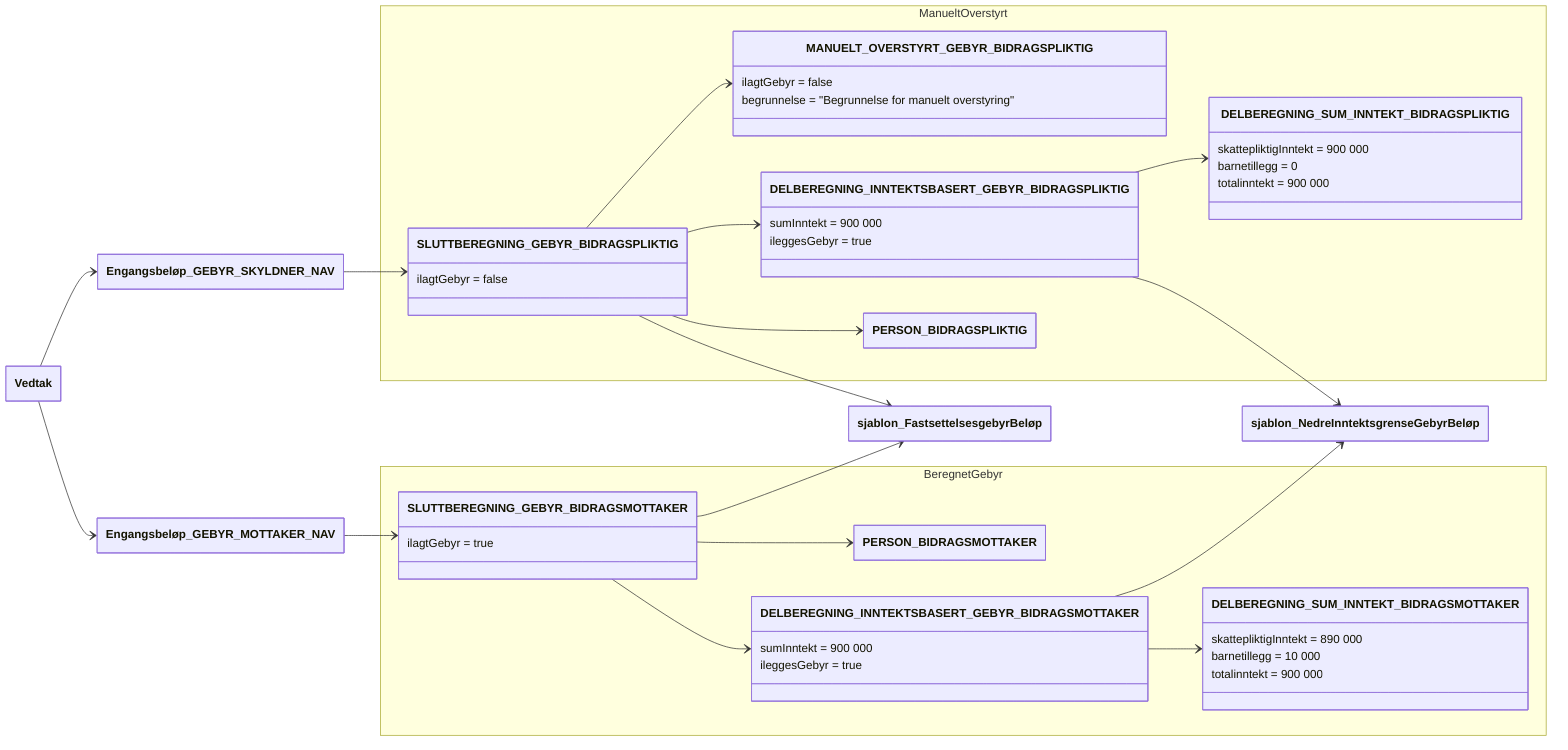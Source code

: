 ---
config:
  class:
    hideEmptyMembersBox: true
---

classDiagram
    direction LR
    class Vedtak
    class Engangsbeløp_GEBYR_SKYLDNER_NAV
    class Engangsbeløp_GEBYR_MOTTAKER_NAV
    class sjablon_FastsettelsesgebyrBeløp
    class sjablon_NedreInntektsgrenseGebyrBeløp

    namespace ManueltOverstyrt {
        class SLUTTBEREGNING_GEBYR_BIDRAGSPLIKTIG {
            ilagtGebyr = false
        }
        class MANUELT_OVERSTYRT_GEBYR_BIDRAGSPLIKTIG {
            ilagtGebyr = false
            begrunnelse = "Begrunnelse for manuelt overstyring"
        }
        class DELBEREGNING_INNTEKTSBASERT_GEBYR_BIDRAGSPLIKTIG {
            sumInntekt = 900 000
            ileggesGebyr = true
        }
        class DELBEREGNING_SUM_INNTEKT_BIDRAGSPLIKTIG {
            skattepliktigInntekt = 900 000
            barnetillegg = 0
            totalinntekt = 900 000
        }
        class PERSON_BIDRAGSPLIKTIG
    }
    namespace BeregnetGebyr {
        class PERSON_BIDRAGSMOTTAKER
        class SLUTTBEREGNING_GEBYR_BIDRAGSMOTTAKER  {
            ilagtGebyr = true
        }
        class DELBEREGNING_INNTEKTSBASERT_GEBYR_BIDRAGSMOTTAKER {
            sumInntekt = 900 000
            ileggesGebyr = true
        }
        class DELBEREGNING_SUM_INNTEKT_BIDRAGSMOTTAKER {
            skattepliktigInntekt = 890 000
            barnetillegg = 10 000
            totalinntekt = 900 000
        }
    }


    Vedtak --> Engangsbeløp_GEBYR_SKYLDNER_NAV
    Engangsbeløp_GEBYR_SKYLDNER_NAV --> SLUTTBEREGNING_GEBYR_BIDRAGSPLIKTIG
    SLUTTBEREGNING_GEBYR_BIDRAGSPLIKTIG --> MANUELT_OVERSTYRT_GEBYR_BIDRAGSPLIKTIG
    SLUTTBEREGNING_GEBYR_BIDRAGSPLIKTIG --> DELBEREGNING_INNTEKTSBASERT_GEBYR_BIDRAGSPLIKTIG
    DELBEREGNING_INNTEKTSBASERT_GEBYR_BIDRAGSPLIKTIG --> DELBEREGNING_SUM_INNTEKT_BIDRAGSPLIKTIG
    SLUTTBEREGNING_GEBYR_BIDRAGSPLIKTIG --> sjablon_FastsettelsesgebyrBeløp
    SLUTTBEREGNING_GEBYR_BIDRAGSPLIKTIG --> PERSON_BIDRAGSPLIKTIG
    DELBEREGNING_INNTEKTSBASERT_GEBYR_BIDRAGSPLIKTIG --> sjablon_NedreInntektsgrenseGebyrBeløp

    Vedtak --> Engangsbeløp_GEBYR_MOTTAKER_NAV
    Engangsbeløp_GEBYR_MOTTAKER_NAV --> SLUTTBEREGNING_GEBYR_BIDRAGSMOTTAKER
    SLUTTBEREGNING_GEBYR_BIDRAGSMOTTAKER --> DELBEREGNING_INNTEKTSBASERT_GEBYR_BIDRAGSMOTTAKER
    DELBEREGNING_INNTEKTSBASERT_GEBYR_BIDRAGSMOTTAKER --> DELBEREGNING_SUM_INNTEKT_BIDRAGSMOTTAKER
    SLUTTBEREGNING_GEBYR_BIDRAGSMOTTAKER --> sjablon_FastsettelsesgebyrBeløp
    SLUTTBEREGNING_GEBYR_BIDRAGSMOTTAKER --> PERSON_BIDRAGSMOTTAKER
    DELBEREGNING_INNTEKTSBASERT_GEBYR_BIDRAGSMOTTAKER --> sjablon_NedreInntektsgrenseGebyrBeløp




click SLUTTBEREGNING_GEBYR_BIDRAGSPLIKTIG call visGrunnlag("grunnlagsobjekter/gebyr/sluttberegning_gebyr.md")
click SLUTTBEREGNING_GEBYR_BIDRAGSMOTTAKER call visGrunnlag("grunnlagsobjekter/gebyr/sluttberegning_gebyr.md")